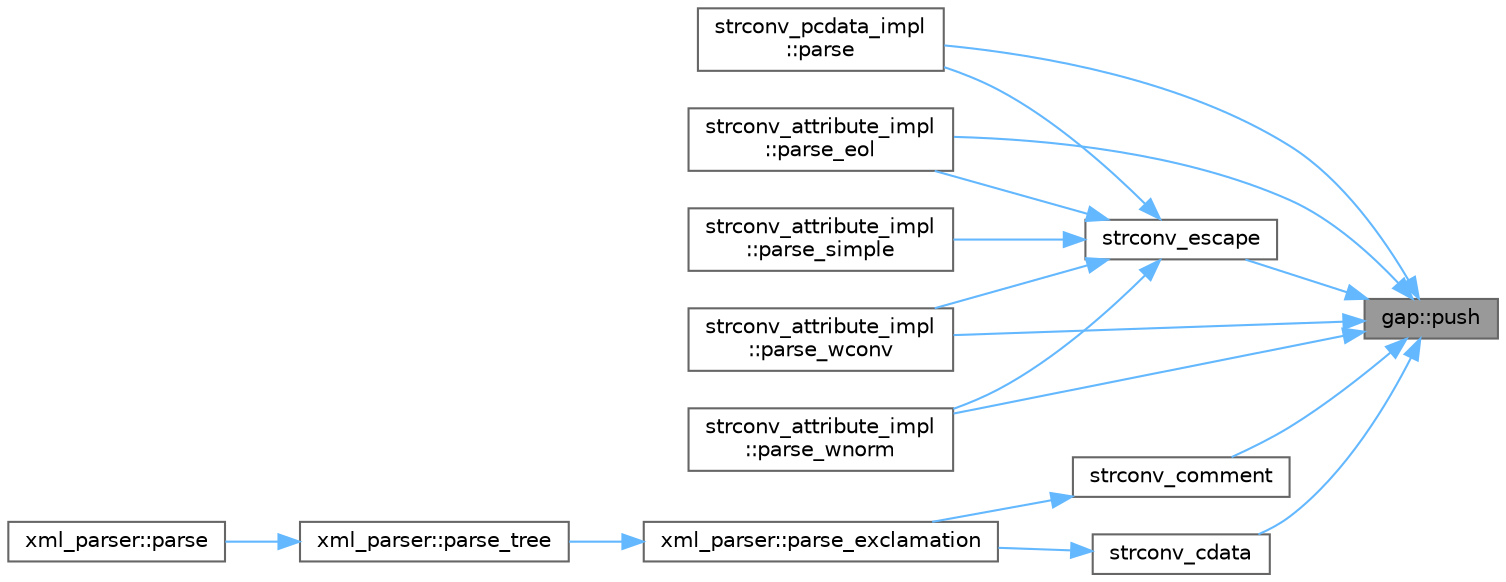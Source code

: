 digraph "gap::push"
{
 // INTERACTIVE_SVG=YES
 // LATEX_PDF_SIZE
  bgcolor="transparent";
  edge [fontname=Helvetica,fontsize=10,labelfontname=Helvetica,labelfontsize=10];
  node [fontname=Helvetica,fontsize=10,shape=box,height=0.2,width=0.4];
  rankdir="RL";
  Node1 [id="Node000001",label="gap::push",height=0.2,width=0.4,color="gray40", fillcolor="grey60", style="filled", fontcolor="black",tooltip=" "];
  Node1 -> Node2 [id="edge1_Node000001_Node000002",dir="back",color="steelblue1",style="solid",tooltip=" "];
  Node2 [id="Node000002",label="strconv_pcdata_impl\l::parse",height=0.2,width=0.4,color="grey40", fillcolor="white", style="filled",URL="$db/dcc/structstrconv__pcdata__impl.html#a7f14166de54e30596aa4e398568b4a5f",tooltip=" "];
  Node1 -> Node3 [id="edge2_Node000001_Node000003",dir="back",color="steelblue1",style="solid",tooltip=" "];
  Node3 [id="Node000003",label="strconv_attribute_impl\l::parse_eol",height=0.2,width=0.4,color="grey40", fillcolor="white", style="filled",URL="$d3/d81/structstrconv__attribute__impl.html#a078a9b175b8c7a338d58431ec959a98c",tooltip=" "];
  Node1 -> Node4 [id="edge3_Node000001_Node000004",dir="back",color="steelblue1",style="solid",tooltip=" "];
  Node4 [id="Node000004",label="strconv_attribute_impl\l::parse_wconv",height=0.2,width=0.4,color="grey40", fillcolor="white", style="filled",URL="$d3/d81/structstrconv__attribute__impl.html#abb4e88a853d1bc28af060f38f3f0f8d3",tooltip=" "];
  Node1 -> Node5 [id="edge4_Node000001_Node000005",dir="back",color="steelblue1",style="solid",tooltip=" "];
  Node5 [id="Node000005",label="strconv_attribute_impl\l::parse_wnorm",height=0.2,width=0.4,color="grey40", fillcolor="white", style="filled",URL="$d3/d81/structstrconv__attribute__impl.html#a9e45f050f2526ac299cbc5adf4de442b",tooltip=" "];
  Node1 -> Node6 [id="edge5_Node000001_Node000006",dir="back",color="steelblue1",style="solid",tooltip=" "];
  Node6 [id="Node000006",label="strconv_cdata",height=0.2,width=0.4,color="grey40", fillcolor="white", style="filled",URL="$db/d20/pugixml_8cpp.html#af9646ae8cbf4ea47cf25fbf7f8b49fba",tooltip=" "];
  Node6 -> Node7 [id="edge6_Node000006_Node000007",dir="back",color="steelblue1",style="solid",tooltip=" "];
  Node7 [id="Node000007",label="xml_parser::parse_exclamation",height=0.2,width=0.4,color="grey40", fillcolor="white", style="filled",URL="$db/db4/structxml__parser.html#afc651baa774c379ad03244cac2e96015",tooltip=" "];
  Node7 -> Node8 [id="edge7_Node000007_Node000008",dir="back",color="steelblue1",style="solid",tooltip=" "];
  Node8 [id="Node000008",label="xml_parser::parse_tree",height=0.2,width=0.4,color="grey40", fillcolor="white", style="filled",URL="$db/db4/structxml__parser.html#a35bac90f1975aa1a9d5de4b60b761f16",tooltip=" "];
  Node8 -> Node9 [id="edge8_Node000008_Node000009",dir="back",color="steelblue1",style="solid",tooltip=" "];
  Node9 [id="Node000009",label="xml_parser::parse",height=0.2,width=0.4,color="grey40", fillcolor="white", style="filled",URL="$db/db4/structxml__parser.html#a4bf0acd166edf3fc6cc9543002ff6f5d",tooltip=" "];
  Node1 -> Node10 [id="edge9_Node000001_Node000010",dir="back",color="steelblue1",style="solid",tooltip=" "];
  Node10 [id="Node000010",label="strconv_comment",height=0.2,width=0.4,color="grey40", fillcolor="white", style="filled",URL="$db/d20/pugixml_8cpp.html#a2ab0b057217ed40e1a7d158b1ee4f52f",tooltip=" "];
  Node10 -> Node7 [id="edge10_Node000010_Node000007",dir="back",color="steelblue1",style="solid",tooltip=" "];
  Node1 -> Node11 [id="edge11_Node000001_Node000011",dir="back",color="steelblue1",style="solid",tooltip=" "];
  Node11 [id="Node000011",label="strconv_escape",height=0.2,width=0.4,color="grey40", fillcolor="white", style="filled",URL="$db/d20/pugixml_8cpp.html#a40c873e554ea1bdeaa31ea5a32d4f6ca",tooltip=" "];
  Node11 -> Node2 [id="edge12_Node000011_Node000002",dir="back",color="steelblue1",style="solid",tooltip=" "];
  Node11 -> Node3 [id="edge13_Node000011_Node000003",dir="back",color="steelblue1",style="solid",tooltip=" "];
  Node11 -> Node12 [id="edge14_Node000011_Node000012",dir="back",color="steelblue1",style="solid",tooltip=" "];
  Node12 [id="Node000012",label="strconv_attribute_impl\l::parse_simple",height=0.2,width=0.4,color="grey40", fillcolor="white", style="filled",URL="$d3/d81/structstrconv__attribute__impl.html#a56ce65fa313ef3bb4a95f5b03a959f7f",tooltip=" "];
  Node11 -> Node4 [id="edge15_Node000011_Node000004",dir="back",color="steelblue1",style="solid",tooltip=" "];
  Node11 -> Node5 [id="edge16_Node000011_Node000005",dir="back",color="steelblue1",style="solid",tooltip=" "];
}
